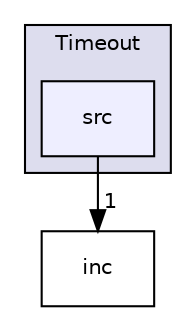 digraph "Application/User/Timeout/src" {
  compound=true
  node [ fontsize="10", fontname="Helvetica"];
  edge [ labelfontsize="10", labelfontname="Helvetica"];
  subgraph clusterdir_635859043a8165682a1c165323ddc172 {
    graph [ bgcolor="#ddddee", pencolor="black", label="Timeout" fontname="Helvetica", fontsize="10", URL="dir_635859043a8165682a1c165323ddc172.html"]
  dir_14e9b798349b131e178eb37a5dc552dc [shape=box, label="src", style="filled", fillcolor="#eeeeff", pencolor="black", URL="dir_14e9b798349b131e178eb37a5dc552dc.html"];
  }
  dir_1b36fa37b54de7f2f5d1da435fb90108 [shape=box label="inc" URL="dir_1b36fa37b54de7f2f5d1da435fb90108.html"];
  dir_14e9b798349b131e178eb37a5dc552dc->dir_1b36fa37b54de7f2f5d1da435fb90108 [headlabel="1", labeldistance=1.5 headhref="dir_000018_000017.html"];
}
